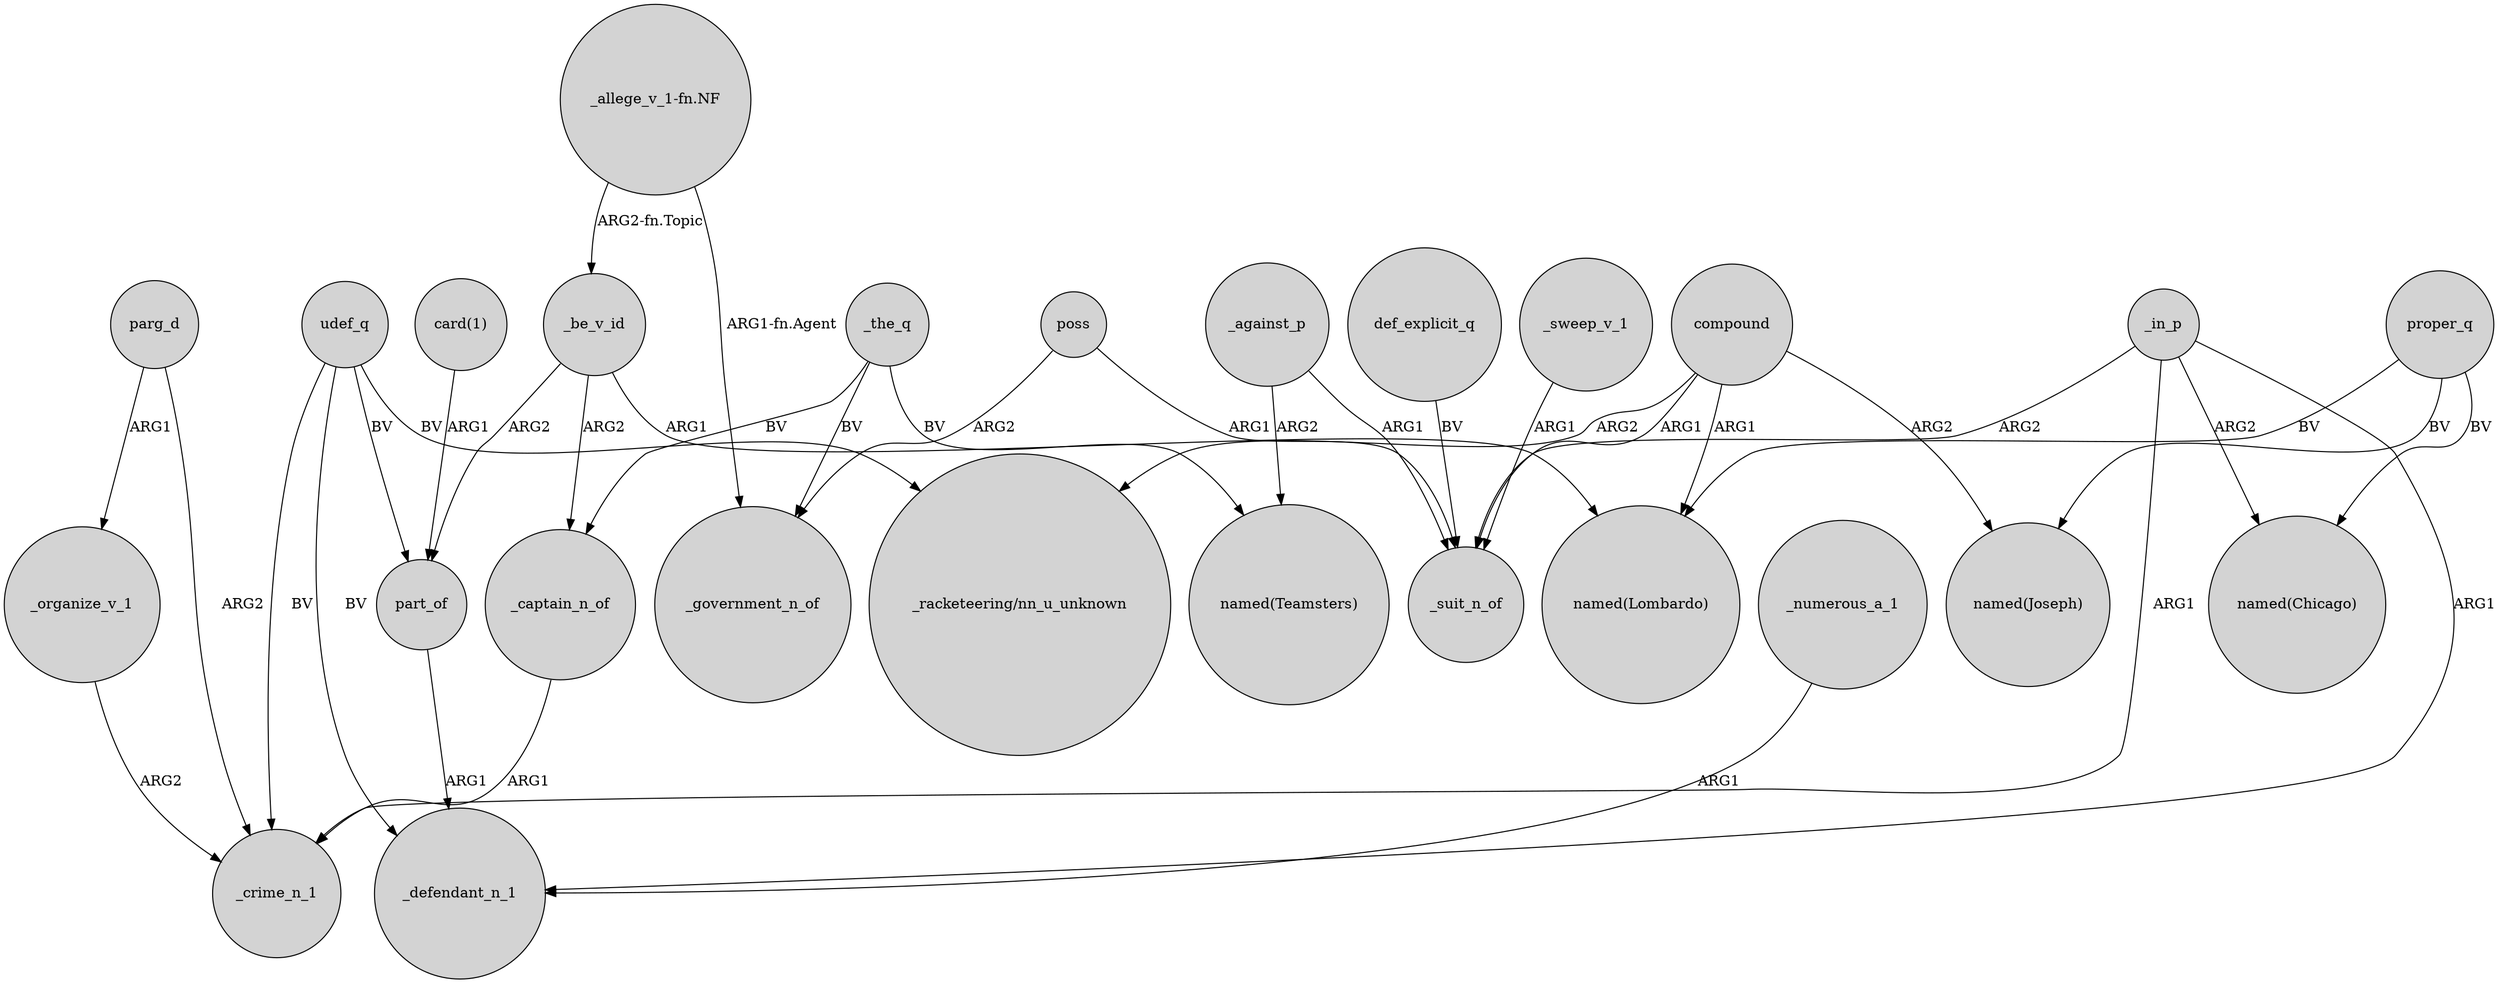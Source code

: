 digraph {
	node [shape=circle style=filled]
	_in_p -> _defendant_n_1 [label=ARG1]
	"_allege_v_1-fn.NF" -> _government_n_of [label="ARG1-fn.Agent"]
	_against_p -> "named(Teamsters)" [label=ARG2]
	udef_q -> part_of [label=BV]
	compound -> _suit_n_of [label=ARG1]
	def_explicit_q -> _suit_n_of [label=BV]
	"_allege_v_1-fn.NF" -> _be_v_id [label="ARG2-fn.Topic"]
	_in_p -> _suit_n_of [label=ARG2]
	_organize_v_1 -> _crime_n_1 [label=ARG2]
	proper_q -> "named(Joseph)" [label=BV]
	_captain_n_of -> _crime_n_1 [label=ARG1]
	_be_v_id -> "named(Lombardo)" [label=ARG1]
	_in_p -> "named(Chicago)" [label=ARG2]
	_be_v_id -> _captain_n_of [label=ARG2]
	poss -> _suit_n_of [label=ARG1]
	udef_q -> "_racketeering/nn_u_unknown" [label=BV]
	compound -> "named(Joseph)" [label=ARG2]
	compound -> "_racketeering/nn_u_unknown" [label=ARG2]
	"card(1)" -> part_of [label=ARG1]
	compound -> "named(Lombardo)" [label=ARG1]
	parg_d -> _organize_v_1 [label=ARG1]
	_sweep_v_1 -> _suit_n_of [label=ARG1]
	_the_q -> _government_n_of [label=BV]
	_against_p -> _suit_n_of [label=ARG1]
	_the_q -> "named(Teamsters)" [label=BV]
	udef_q -> _defendant_n_1 [label=BV]
	_the_q -> _captain_n_of [label=BV]
	parg_d -> _crime_n_1 [label=ARG2]
	_be_v_id -> part_of [label=ARG2]
	_numerous_a_1 -> _defendant_n_1 [label=ARG1]
	poss -> _government_n_of [label=ARG2]
	proper_q -> "named(Lombardo)" [label=BV]
	udef_q -> _crime_n_1 [label=BV]
	_in_p -> _crime_n_1 [label=ARG1]
	proper_q -> "named(Chicago)" [label=BV]
	part_of -> _defendant_n_1 [label=ARG1]
}

